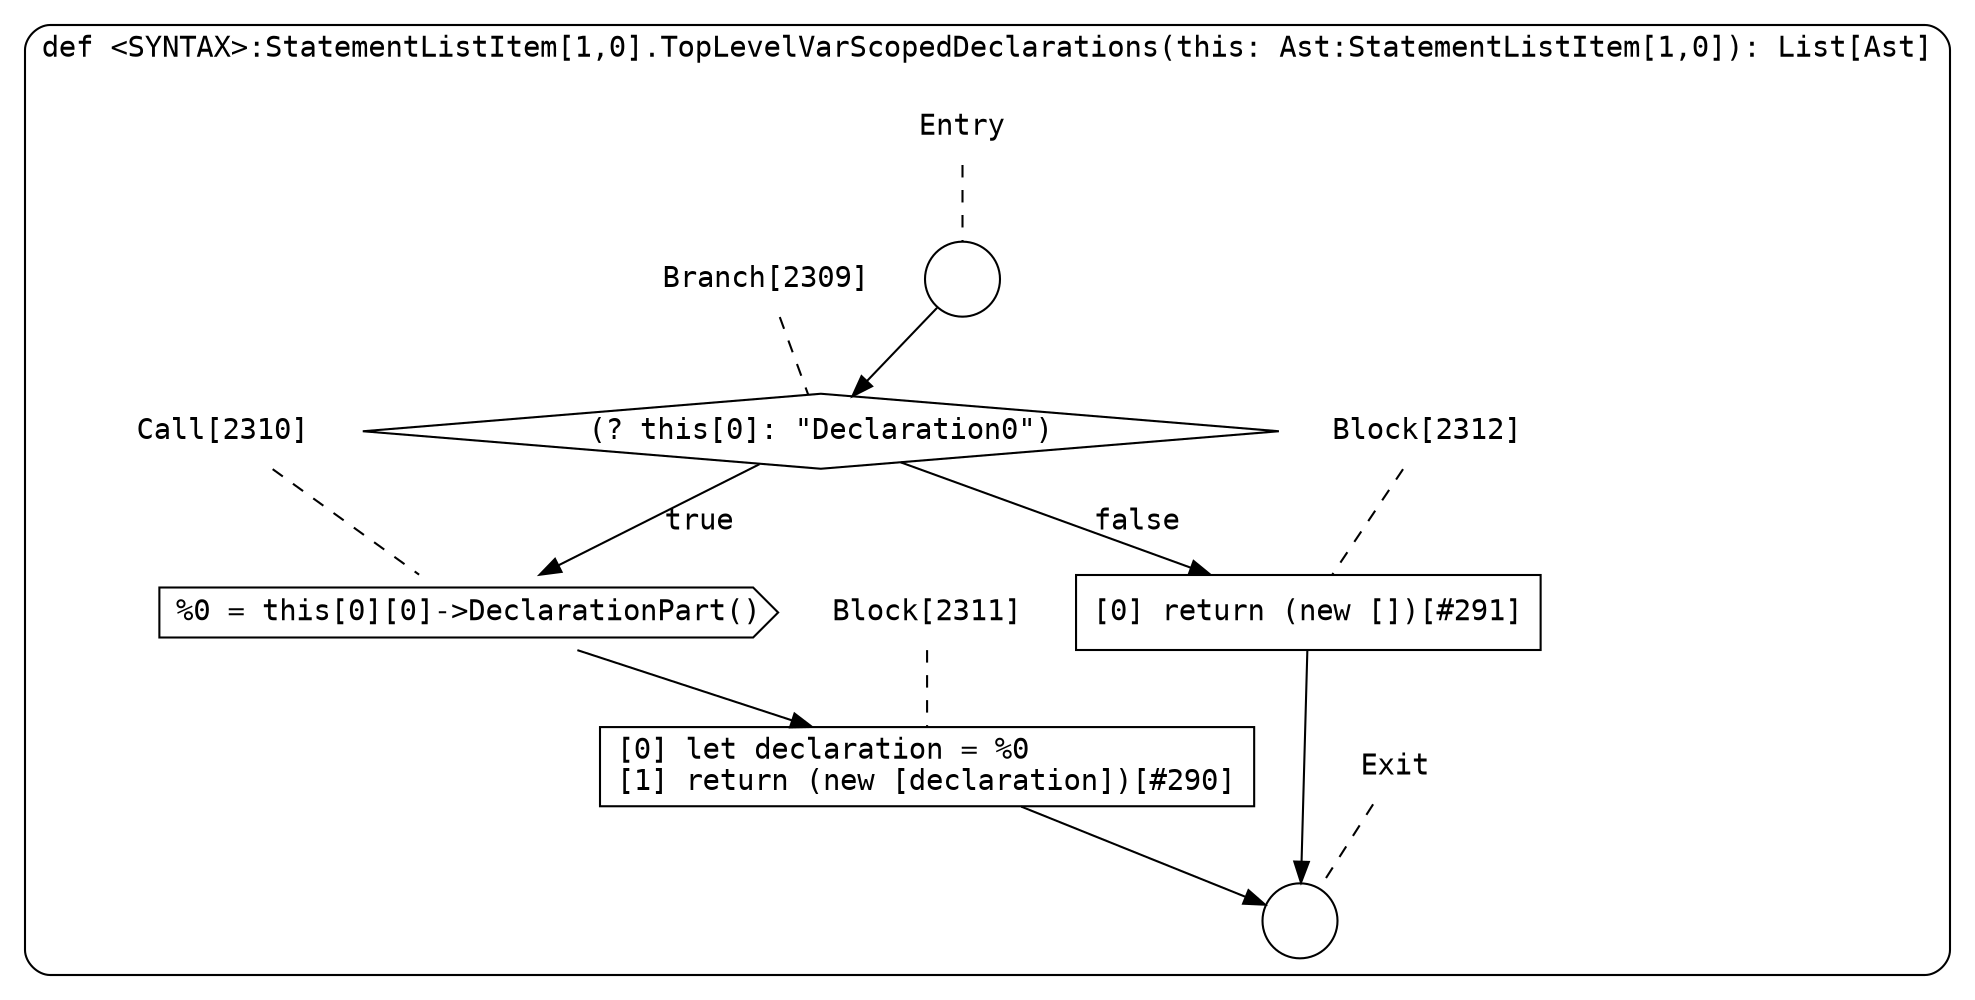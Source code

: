 digraph {
  graph [fontname = "Consolas"]
  node [fontname = "Consolas"]
  edge [fontname = "Consolas"]
  subgraph cluster473 {
    label = "def <SYNTAX>:StatementListItem[1,0].TopLevelVarScopedDeclarations(this: Ast:StatementListItem[1,0]): List[Ast]"
    style = rounded
    cluster473_entry_name [shape=none, label=<<font color="black">Entry</font>>]
    cluster473_entry_name -> cluster473_entry [arrowhead=none, color="black", style=dashed]
    cluster473_entry [shape=circle label=" " color="black" fillcolor="white" style=filled]
    cluster473_entry -> node2309 [color="black"]
    cluster473_exit_name [shape=none, label=<<font color="black">Exit</font>>]
    cluster473_exit_name -> cluster473_exit [arrowhead=none, color="black", style=dashed]
    cluster473_exit [shape=circle label=" " color="black" fillcolor="white" style=filled]
    node2309_name [shape=none, label=<<font color="black">Branch[2309]</font>>]
    node2309_name -> node2309 [arrowhead=none, color="black", style=dashed]
    node2309 [shape=diamond, label=<<font color="black">(? this[0]: &quot;Declaration0&quot;)</font>> color="black" fillcolor="white", style=filled]
    node2309 -> node2310 [label=<<font color="black">true</font>> color="black"]
    node2309 -> node2312 [label=<<font color="black">false</font>> color="black"]
    node2310_name [shape=none, label=<<font color="black">Call[2310]</font>>]
    node2310_name -> node2310 [arrowhead=none, color="black", style=dashed]
    node2310 [shape=cds, label=<<font color="black">%0 = this[0][0]-&gt;DeclarationPart()</font>> color="black" fillcolor="white", style=filled]
    node2310 -> node2311 [color="black"]
    node2312_name [shape=none, label=<<font color="black">Block[2312]</font>>]
    node2312_name -> node2312 [arrowhead=none, color="black", style=dashed]
    node2312 [shape=box, label=<<font color="black">[0] return (new [])[#291]<BR ALIGN="LEFT"/></font>> color="black" fillcolor="white", style=filled]
    node2312 -> cluster473_exit [color="black"]
    node2311_name [shape=none, label=<<font color="black">Block[2311]</font>>]
    node2311_name -> node2311 [arrowhead=none, color="black", style=dashed]
    node2311 [shape=box, label=<<font color="black">[0] let declaration = %0<BR ALIGN="LEFT"/>[1] return (new [declaration])[#290]<BR ALIGN="LEFT"/></font>> color="black" fillcolor="white", style=filled]
    node2311 -> cluster473_exit [color="black"]
  }
}